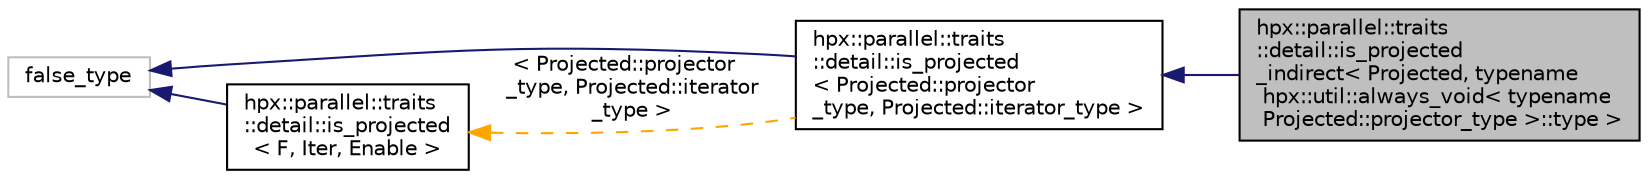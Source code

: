 digraph "hpx::parallel::traits::detail::is_projected_indirect&lt; Projected, typename hpx::util::always_void&lt; typename Projected::projector_type &gt;::type &gt;"
{
  edge [fontname="Helvetica",fontsize="10",labelfontname="Helvetica",labelfontsize="10"];
  node [fontname="Helvetica",fontsize="10",shape=record];
  rankdir="LR";
  Node4 [label="hpx::parallel::traits\l::detail::is_projected\l_indirect\< Projected, typename\l hpx::util::always_void\< typename\l Projected::projector_type \>::type \>",height=0.2,width=0.4,color="black", fillcolor="grey75", style="filled", fontcolor="black"];
  Node5 -> Node4 [dir="back",color="midnightblue",fontsize="10",style="solid",fontname="Helvetica"];
  Node5 [label="hpx::parallel::traits\l::detail::is_projected\l\< Projected::projector\l_type, Projected::iterator_type \>",height=0.2,width=0.4,color="black", fillcolor="white", style="filled",URL="$d5/d8a/structhpx_1_1parallel_1_1traits_1_1detail_1_1is__projected.html"];
  Node6 -> Node5 [dir="back",color="midnightblue",fontsize="10",style="solid",fontname="Helvetica"];
  Node6 [label="false_type",height=0.2,width=0.4,color="grey75", fillcolor="white", style="filled"];
  Node7 -> Node5 [dir="back",color="orange",fontsize="10",style="dashed",label=" \< Projected::projector\l_type, Projected::iterator\l_type \>" ,fontname="Helvetica"];
  Node7 [label="hpx::parallel::traits\l::detail::is_projected\l\< F, Iter, Enable \>",height=0.2,width=0.4,color="black", fillcolor="white", style="filled",URL="$d5/d8a/structhpx_1_1parallel_1_1traits_1_1detail_1_1is__projected.html"];
  Node6 -> Node7 [dir="back",color="midnightblue",fontsize="10",style="solid",fontname="Helvetica"];
}

